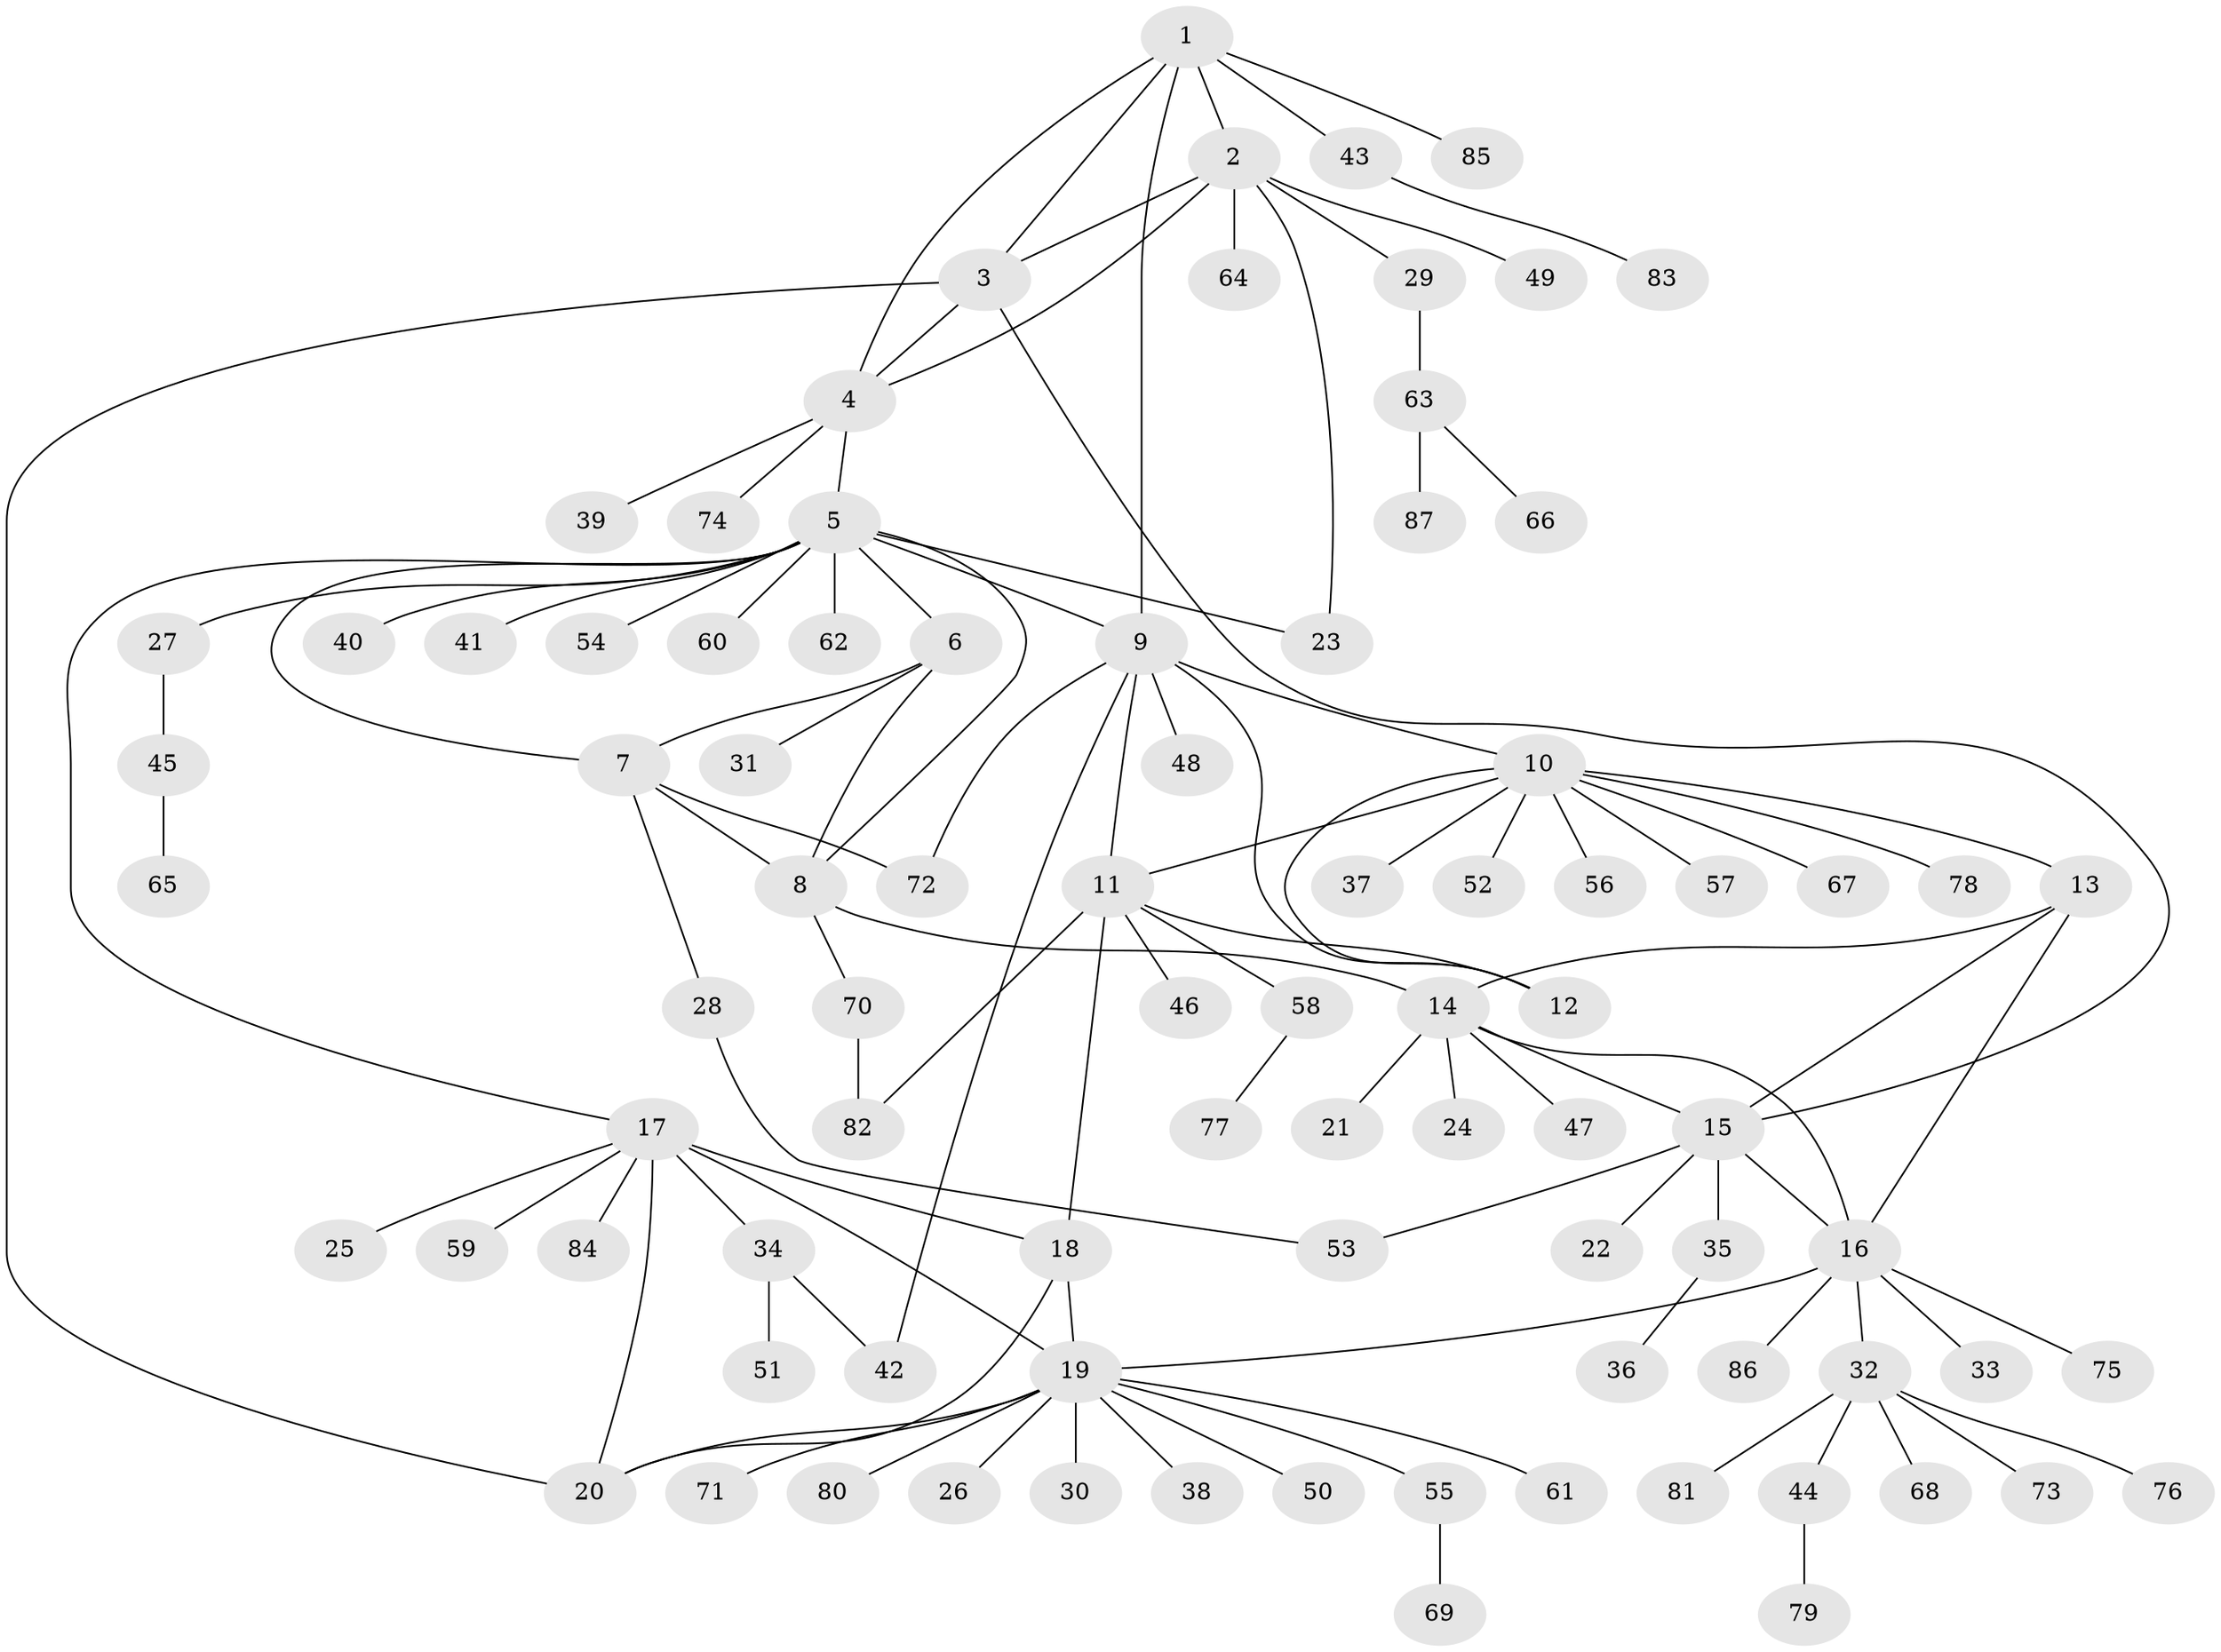 // Generated by graph-tools (version 1.1) at 2025/11/02/27/25 16:11:36]
// undirected, 87 vertices, 112 edges
graph export_dot {
graph [start="1"]
  node [color=gray90,style=filled];
  1;
  2;
  3;
  4;
  5;
  6;
  7;
  8;
  9;
  10;
  11;
  12;
  13;
  14;
  15;
  16;
  17;
  18;
  19;
  20;
  21;
  22;
  23;
  24;
  25;
  26;
  27;
  28;
  29;
  30;
  31;
  32;
  33;
  34;
  35;
  36;
  37;
  38;
  39;
  40;
  41;
  42;
  43;
  44;
  45;
  46;
  47;
  48;
  49;
  50;
  51;
  52;
  53;
  54;
  55;
  56;
  57;
  58;
  59;
  60;
  61;
  62;
  63;
  64;
  65;
  66;
  67;
  68;
  69;
  70;
  71;
  72;
  73;
  74;
  75;
  76;
  77;
  78;
  79;
  80;
  81;
  82;
  83;
  84;
  85;
  86;
  87;
  1 -- 2;
  1 -- 3;
  1 -- 4;
  1 -- 9;
  1 -- 43;
  1 -- 85;
  2 -- 3;
  2 -- 4;
  2 -- 23;
  2 -- 29;
  2 -- 49;
  2 -- 64;
  3 -- 4;
  3 -- 15;
  3 -- 20;
  4 -- 5;
  4 -- 39;
  4 -- 74;
  5 -- 6;
  5 -- 7;
  5 -- 8;
  5 -- 9;
  5 -- 17;
  5 -- 23;
  5 -- 27;
  5 -- 40;
  5 -- 41;
  5 -- 54;
  5 -- 60;
  5 -- 62;
  6 -- 7;
  6 -- 8;
  6 -- 31;
  7 -- 8;
  7 -- 28;
  7 -- 72;
  8 -- 14;
  8 -- 70;
  9 -- 10;
  9 -- 11;
  9 -- 12;
  9 -- 42;
  9 -- 48;
  9 -- 72;
  10 -- 11;
  10 -- 12;
  10 -- 13;
  10 -- 37;
  10 -- 52;
  10 -- 56;
  10 -- 57;
  10 -- 67;
  10 -- 78;
  11 -- 12;
  11 -- 18;
  11 -- 46;
  11 -- 58;
  11 -- 82;
  13 -- 14;
  13 -- 15;
  13 -- 16;
  14 -- 15;
  14 -- 16;
  14 -- 21;
  14 -- 24;
  14 -- 47;
  15 -- 16;
  15 -- 22;
  15 -- 35;
  15 -- 53;
  16 -- 19;
  16 -- 32;
  16 -- 33;
  16 -- 75;
  16 -- 86;
  17 -- 18;
  17 -- 19;
  17 -- 20;
  17 -- 25;
  17 -- 34;
  17 -- 59;
  17 -- 84;
  18 -- 19;
  18 -- 20;
  19 -- 20;
  19 -- 26;
  19 -- 30;
  19 -- 38;
  19 -- 50;
  19 -- 55;
  19 -- 61;
  19 -- 71;
  19 -- 80;
  27 -- 45;
  28 -- 53;
  29 -- 63;
  32 -- 44;
  32 -- 68;
  32 -- 73;
  32 -- 76;
  32 -- 81;
  34 -- 42;
  34 -- 51;
  35 -- 36;
  43 -- 83;
  44 -- 79;
  45 -- 65;
  55 -- 69;
  58 -- 77;
  63 -- 66;
  63 -- 87;
  70 -- 82;
}

